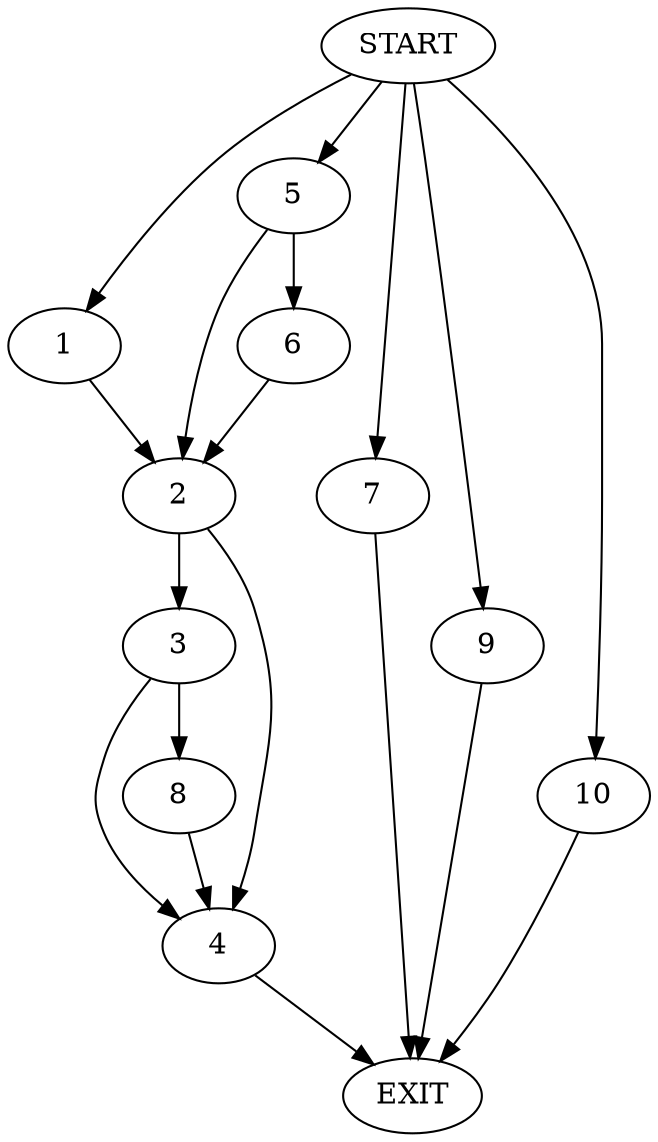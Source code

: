 digraph {
0 [label="START"]
11 [label="EXIT"]
0 -> 1
1 -> 2
2 -> 3
2 -> 4
0 -> 5
5 -> 2
5 -> 6
6 -> 2
0 -> 7
7 -> 11
4 -> 11
3 -> 8
3 -> 4
8 -> 4
0 -> 9
9 -> 11
0 -> 10
10 -> 11
}
